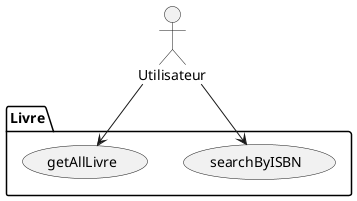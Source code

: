 @startuml
'https://plantuml.com/class-diagram

:Utilisateur:
package Livre{
(searchByISBN)
(getAllLivre)
}

Utilisateur-->searchByISBN
Utilisateur-->getAllLivre

@enduml